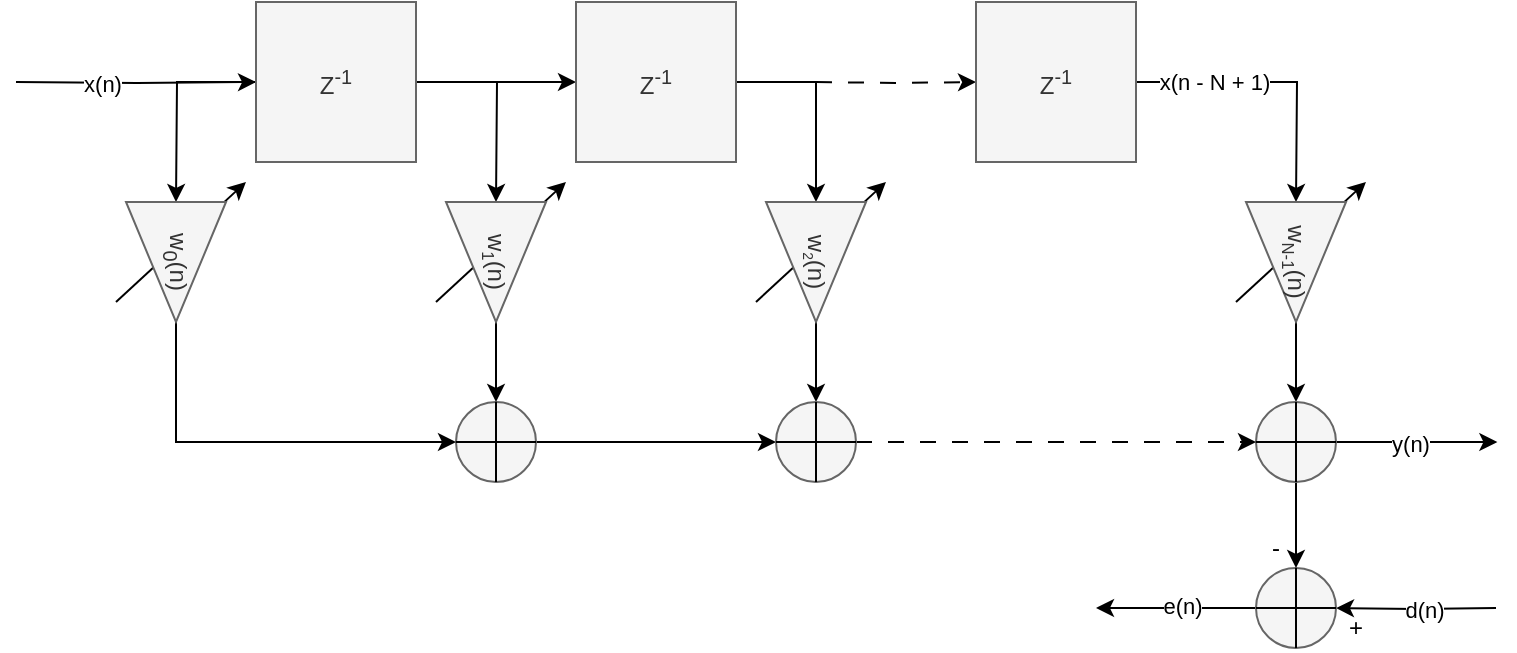 <mxfile version="27.2.0">
  <diagram name="Page-1" id="t7T0tNTZysdr0f6abCmA">
    <mxGraphModel dx="983" dy="536" grid="1" gridSize="10" guides="1" tooltips="1" connect="1" arrows="1" fold="1" page="1" pageScale="1" pageWidth="1169" pageHeight="827" math="0" shadow="0">
      <root>
        <mxCell id="0" />
        <mxCell id="1" parent="0" />
        <mxCell id="yySmz_rd_nI9GgxJzsuN-12" value="" style="endArrow=classic;html=1;rounded=0;" edge="1" parent="1">
          <mxGeometry width="50" height="50" relative="1" as="geometry">
            <mxPoint x="170" y="270" as="sourcePoint" />
            <mxPoint x="235" y="210" as="targetPoint" />
          </mxGeometry>
        </mxCell>
        <mxCell id="yySmz_rd_nI9GgxJzsuN-7" style="edgeStyle=orthogonalEdgeStyle;rounded=0;orthogonalLoop=1;jettySize=auto;html=1;entryX=0;entryY=0.5;entryDx=0;entryDy=0;" edge="1" parent="1" source="yySmz_rd_nI9GgxJzsuN-1" target="yySmz_rd_nI9GgxJzsuN-4">
          <mxGeometry relative="1" as="geometry" />
        </mxCell>
        <mxCell id="yySmz_rd_nI9GgxJzsuN-8" style="edgeStyle=orthogonalEdgeStyle;rounded=0;orthogonalLoop=1;jettySize=auto;html=1;" edge="1" parent="1" target="yySmz_rd_nI9GgxJzsuN-1">
          <mxGeometry relative="1" as="geometry">
            <mxPoint x="120" y="160" as="sourcePoint" />
          </mxGeometry>
        </mxCell>
        <mxCell id="yySmz_rd_nI9GgxJzsuN-49" value="x(n)" style="edgeLabel;html=1;align=center;verticalAlign=middle;resizable=0;points=[];" vertex="1" connectable="0" parent="yySmz_rd_nI9GgxJzsuN-8">
          <mxGeometry x="-0.294" relative="1" as="geometry">
            <mxPoint as="offset" />
          </mxGeometry>
        </mxCell>
        <mxCell id="yySmz_rd_nI9GgxJzsuN-11" style="edgeStyle=orthogonalEdgeStyle;rounded=0;orthogonalLoop=1;jettySize=auto;html=1;" edge="1" parent="1" source="yySmz_rd_nI9GgxJzsuN-1">
          <mxGeometry relative="1" as="geometry">
            <mxPoint x="200" y="220" as="targetPoint" />
          </mxGeometry>
        </mxCell>
        <mxCell id="yySmz_rd_nI9GgxJzsuN-16" style="edgeStyle=orthogonalEdgeStyle;rounded=0;orthogonalLoop=1;jettySize=auto;html=1;" edge="1" parent="1" source="yySmz_rd_nI9GgxJzsuN-1">
          <mxGeometry relative="1" as="geometry">
            <mxPoint x="360" y="220.0" as="targetPoint" />
          </mxGeometry>
        </mxCell>
        <mxCell id="yySmz_rd_nI9GgxJzsuN-1" value="&lt;div&gt;Z&lt;sup&gt;-1&lt;/sup&gt;&lt;/div&gt;" style="whiteSpace=wrap;html=1;aspect=fixed;fillColor=#f5f5f5;fontColor=#333333;strokeColor=#666666;" vertex="1" parent="1">
          <mxGeometry x="240" y="120" width="80" height="80" as="geometry" />
        </mxCell>
        <mxCell id="yySmz_rd_nI9GgxJzsuN-78" style="edgeStyle=orthogonalEdgeStyle;rounded=0;orthogonalLoop=1;jettySize=auto;html=1;" edge="1" parent="1" source="yySmz_rd_nI9GgxJzsuN-4" target="yySmz_rd_nI9GgxJzsuN-76">
          <mxGeometry relative="1" as="geometry" />
        </mxCell>
        <mxCell id="yySmz_rd_nI9GgxJzsuN-4" value="Z&lt;sup&gt;-1&lt;/sup&gt;" style="whiteSpace=wrap;html=1;aspect=fixed;fillColor=#f5f5f5;fontColor=#333333;strokeColor=#666666;" vertex="1" parent="1">
          <mxGeometry x="400" y="120" width="80" height="80" as="geometry" />
        </mxCell>
        <mxCell id="yySmz_rd_nI9GgxJzsuN-83" style="edgeStyle=orthogonalEdgeStyle;rounded=0;orthogonalLoop=1;jettySize=auto;html=1;" edge="1" parent="1" source="yySmz_rd_nI9GgxJzsuN-19">
          <mxGeometry relative="1" as="geometry">
            <mxPoint x="500" y="340.0" as="targetPoint" />
          </mxGeometry>
        </mxCell>
        <mxCell id="yySmz_rd_nI9GgxJzsuN-19" value="" style="ellipse;whiteSpace=wrap;html=1;aspect=fixed;fillColor=#f5f5f5;fontColor=#333333;strokeColor=#666666;" vertex="1" parent="1">
          <mxGeometry x="340" y="320" width="40" height="40" as="geometry" />
        </mxCell>
        <mxCell id="yySmz_rd_nI9GgxJzsuN-22" value="" style="endArrow=none;html=1;rounded=0;entryX=0.5;entryY=0;entryDx=0;entryDy=0;" edge="1" parent="1" target="yySmz_rd_nI9GgxJzsuN-19">
          <mxGeometry width="50" height="50" relative="1" as="geometry">
            <mxPoint x="360" y="360" as="sourcePoint" />
            <mxPoint x="410" y="310" as="targetPoint" />
          </mxGeometry>
        </mxCell>
        <mxCell id="yySmz_rd_nI9GgxJzsuN-23" value="" style="endArrow=none;html=1;rounded=0;entryX=0;entryY=0.5;entryDx=0;entryDy=0;exitX=1;exitY=0.5;exitDx=0;exitDy=0;" edge="1" parent="1" source="yySmz_rd_nI9GgxJzsuN-19" target="yySmz_rd_nI9GgxJzsuN-19">
          <mxGeometry width="50" height="50" relative="1" as="geometry">
            <mxPoint x="390" y="380" as="sourcePoint" />
            <mxPoint x="390" y="340" as="targetPoint" />
          </mxGeometry>
        </mxCell>
        <mxCell id="yySmz_rd_nI9GgxJzsuN-32" style="edgeStyle=orthogonalEdgeStyle;rounded=0;orthogonalLoop=1;jettySize=auto;html=1;entryX=0.5;entryY=0;entryDx=0;entryDy=0;" edge="1" parent="1" source="yySmz_rd_nI9GgxJzsuN-27">
          <mxGeometry relative="1" as="geometry">
            <mxPoint x="760" y="220" as="targetPoint" />
          </mxGeometry>
        </mxCell>
        <mxCell id="yySmz_rd_nI9GgxJzsuN-50" value="x(n - N + 1)" style="edgeLabel;html=1;align=center;verticalAlign=middle;resizable=0;points=[];" vertex="1" connectable="0" parent="yySmz_rd_nI9GgxJzsuN-32">
          <mxGeometry x="-0.723" y="-2" relative="1" as="geometry">
            <mxPoint x="19" y="-2" as="offset" />
          </mxGeometry>
        </mxCell>
        <mxCell id="yySmz_rd_nI9GgxJzsuN-84" style="edgeStyle=orthogonalEdgeStyle;rounded=0;orthogonalLoop=1;jettySize=auto;html=1;dashed=1;dashPattern=8 8;" edge="1" parent="1" target="yySmz_rd_nI9GgxJzsuN-27">
          <mxGeometry relative="1" as="geometry">
            <mxPoint x="520" y="160" as="sourcePoint" />
          </mxGeometry>
        </mxCell>
        <mxCell id="yySmz_rd_nI9GgxJzsuN-27" value="Z&lt;sup&gt;-1&lt;/sup&gt;" style="whiteSpace=wrap;html=1;aspect=fixed;fillColor=#f5f5f5;fontColor=#333333;strokeColor=#666666;" vertex="1" parent="1">
          <mxGeometry x="600" y="120" width="80" height="80" as="geometry" />
        </mxCell>
        <mxCell id="yySmz_rd_nI9GgxJzsuN-42" style="edgeStyle=orthogonalEdgeStyle;rounded=0;orthogonalLoop=1;jettySize=auto;html=1;" edge="1" parent="1" source="yySmz_rd_nI9GgxJzsuN-39">
          <mxGeometry relative="1" as="geometry">
            <mxPoint x="660" y="423.0" as="targetPoint" />
          </mxGeometry>
        </mxCell>
        <mxCell id="yySmz_rd_nI9GgxJzsuN-45" value="e(n)" style="edgeLabel;html=1;align=center;verticalAlign=middle;resizable=0;points=[];" vertex="1" connectable="0" parent="yySmz_rd_nI9GgxJzsuN-42">
          <mxGeometry x="-0.086" y="-1" relative="1" as="geometry">
            <mxPoint as="offset" />
          </mxGeometry>
        </mxCell>
        <mxCell id="yySmz_rd_nI9GgxJzsuN-43" style="edgeStyle=orthogonalEdgeStyle;rounded=0;orthogonalLoop=1;jettySize=auto;html=1;" edge="1" parent="1" target="yySmz_rd_nI9GgxJzsuN-39">
          <mxGeometry relative="1" as="geometry">
            <mxPoint x="860" y="423.0" as="sourcePoint" />
          </mxGeometry>
        </mxCell>
        <mxCell id="yySmz_rd_nI9GgxJzsuN-44" value="d(n)" style="edgeLabel;html=1;align=center;verticalAlign=middle;resizable=0;points=[];" vertex="1" connectable="0" parent="yySmz_rd_nI9GgxJzsuN-43">
          <mxGeometry x="-0.103" relative="1" as="geometry">
            <mxPoint as="offset" />
          </mxGeometry>
        </mxCell>
        <mxCell id="yySmz_rd_nI9GgxJzsuN-39" value="" style="ellipse;whiteSpace=wrap;html=1;aspect=fixed;fillColor=#f5f5f5;fontColor=#333333;strokeColor=#666666;" vertex="1" parent="1">
          <mxGeometry x="740" y="403" width="40" height="40" as="geometry" />
        </mxCell>
        <mxCell id="yySmz_rd_nI9GgxJzsuN-40" value="" style="endArrow=none;html=1;rounded=0;entryX=0.5;entryY=0;entryDx=0;entryDy=0;" edge="1" parent="1" target="yySmz_rd_nI9GgxJzsuN-39">
          <mxGeometry width="50" height="50" relative="1" as="geometry">
            <mxPoint x="760" y="443" as="sourcePoint" />
            <mxPoint x="810" y="393" as="targetPoint" />
          </mxGeometry>
        </mxCell>
        <mxCell id="yySmz_rd_nI9GgxJzsuN-41" value="" style="endArrow=none;html=1;rounded=0;entryX=0;entryY=0.5;entryDx=0;entryDy=0;exitX=1;exitY=0.5;exitDx=0;exitDy=0;" edge="1" parent="1" source="yySmz_rd_nI9GgxJzsuN-39" target="yySmz_rd_nI9GgxJzsuN-39">
          <mxGeometry width="50" height="50" relative="1" as="geometry">
            <mxPoint x="790" y="463" as="sourcePoint" />
            <mxPoint x="790" y="423" as="targetPoint" />
          </mxGeometry>
        </mxCell>
        <mxCell id="yySmz_rd_nI9GgxJzsuN-47" value="+" style="text;html=1;align=center;verticalAlign=middle;whiteSpace=wrap;rounded=0;" vertex="1" parent="1">
          <mxGeometry x="780" y="423" width="20" height="20" as="geometry" />
        </mxCell>
        <mxCell id="yySmz_rd_nI9GgxJzsuN-48" value="-" style="text;html=1;align=center;verticalAlign=middle;whiteSpace=wrap;rounded=0;" vertex="1" parent="1">
          <mxGeometry x="740" y="383" width="20" height="20" as="geometry" />
        </mxCell>
        <mxCell id="yySmz_rd_nI9GgxJzsuN-74" style="edgeStyle=orthogonalEdgeStyle;rounded=0;orthogonalLoop=1;jettySize=auto;html=1;entryX=0;entryY=0.5;entryDx=0;entryDy=0;" edge="1" parent="1" source="yySmz_rd_nI9GgxJzsuN-53" target="yySmz_rd_nI9GgxJzsuN-19">
          <mxGeometry relative="1" as="geometry">
            <Array as="points">
              <mxPoint x="200" y="340" />
            </Array>
          </mxGeometry>
        </mxCell>
        <mxCell id="yySmz_rd_nI9GgxJzsuN-53" value="w&lt;sub&gt;0&lt;/sub&gt;(n)" style="triangle;whiteSpace=wrap;html=1;rotation=90;fillColor=#f5f5f5;fontColor=#333333;strokeColor=#666666;" vertex="1" parent="1">
          <mxGeometry x="170" y="225" width="60" height="50" as="geometry" />
        </mxCell>
        <mxCell id="yySmz_rd_nI9GgxJzsuN-54" value="" style="endArrow=classic;html=1;rounded=0;" edge="1" parent="1">
          <mxGeometry width="50" height="50" relative="1" as="geometry">
            <mxPoint x="330" y="270" as="sourcePoint" />
            <mxPoint x="395" y="210" as="targetPoint" />
          </mxGeometry>
        </mxCell>
        <mxCell id="yySmz_rd_nI9GgxJzsuN-66" style="edgeStyle=orthogonalEdgeStyle;rounded=0;orthogonalLoop=1;jettySize=auto;html=1;" edge="1" parent="1" source="yySmz_rd_nI9GgxJzsuN-55">
          <mxGeometry relative="1" as="geometry">
            <mxPoint x="360" y="320.0" as="targetPoint" />
          </mxGeometry>
        </mxCell>
        <mxCell id="yySmz_rd_nI9GgxJzsuN-55" value="w&lt;span style=&quot;font-size: 10px;&quot;&gt;&lt;sub&gt;1&lt;/sub&gt;&lt;/span&gt;(n)" style="triangle;whiteSpace=wrap;html=1;rotation=90;fillColor=#f5f5f5;fontColor=#333333;strokeColor=#666666;" vertex="1" parent="1">
          <mxGeometry x="330" y="225" width="60" height="50" as="geometry" />
        </mxCell>
        <mxCell id="yySmz_rd_nI9GgxJzsuN-56" value="" style="endArrow=classic;html=1;rounded=0;" edge="1" parent="1">
          <mxGeometry width="50" height="50" relative="1" as="geometry">
            <mxPoint x="730" y="270" as="sourcePoint" />
            <mxPoint x="795" y="210" as="targetPoint" />
          </mxGeometry>
        </mxCell>
        <mxCell id="yySmz_rd_nI9GgxJzsuN-65" style="edgeStyle=orthogonalEdgeStyle;rounded=0;orthogonalLoop=1;jettySize=auto;html=1;" edge="1" parent="1" source="yySmz_rd_nI9GgxJzsuN-57" target="yySmz_rd_nI9GgxJzsuN-62">
          <mxGeometry relative="1" as="geometry" />
        </mxCell>
        <mxCell id="yySmz_rd_nI9GgxJzsuN-57" value="w&lt;span style=&quot;font-size: 10px;&quot;&gt;&lt;sub&gt;N-1&lt;/sub&gt;&lt;/span&gt;(n)" style="triangle;whiteSpace=wrap;html=1;rotation=90;fillColor=#f5f5f5;fontColor=#333333;strokeColor=#666666;" vertex="1" parent="1">
          <mxGeometry x="730" y="225" width="60" height="50" as="geometry" />
        </mxCell>
        <mxCell id="yySmz_rd_nI9GgxJzsuN-70" style="edgeStyle=orthogonalEdgeStyle;rounded=0;orthogonalLoop=1;jettySize=auto;html=1;" edge="1" parent="1" source="yySmz_rd_nI9GgxJzsuN-62">
          <mxGeometry relative="1" as="geometry">
            <mxPoint x="860.69" y="340.0" as="targetPoint" />
          </mxGeometry>
        </mxCell>
        <mxCell id="yySmz_rd_nI9GgxJzsuN-71" value="y(n)" style="edgeLabel;html=1;align=center;verticalAlign=middle;resizable=0;points=[];" vertex="1" connectable="0" parent="yySmz_rd_nI9GgxJzsuN-70">
          <mxGeometry x="-0.105" y="-1" relative="1" as="geometry">
            <mxPoint as="offset" />
          </mxGeometry>
        </mxCell>
        <mxCell id="yySmz_rd_nI9GgxJzsuN-73" style="edgeStyle=orthogonalEdgeStyle;rounded=0;orthogonalLoop=1;jettySize=auto;html=1;entryX=0.5;entryY=0;entryDx=0;entryDy=0;" edge="1" parent="1" source="yySmz_rd_nI9GgxJzsuN-62" target="yySmz_rd_nI9GgxJzsuN-39">
          <mxGeometry relative="1" as="geometry" />
        </mxCell>
        <mxCell id="yySmz_rd_nI9GgxJzsuN-62" value="" style="ellipse;whiteSpace=wrap;html=1;aspect=fixed;fillColor=#f5f5f5;fontColor=#333333;strokeColor=#666666;" vertex="1" parent="1">
          <mxGeometry x="740" y="320" width="40" height="40" as="geometry" />
        </mxCell>
        <mxCell id="yySmz_rd_nI9GgxJzsuN-63" value="" style="endArrow=none;html=1;rounded=0;entryX=0.5;entryY=0;entryDx=0;entryDy=0;" edge="1" parent="1" target="yySmz_rd_nI9GgxJzsuN-62">
          <mxGeometry width="50" height="50" relative="1" as="geometry">
            <mxPoint x="760" y="360" as="sourcePoint" />
            <mxPoint x="810" y="310" as="targetPoint" />
          </mxGeometry>
        </mxCell>
        <mxCell id="yySmz_rd_nI9GgxJzsuN-64" value="" style="endArrow=none;html=1;rounded=0;entryX=0;entryY=0.5;entryDx=0;entryDy=0;exitX=1;exitY=0.5;exitDx=0;exitDy=0;" edge="1" parent="1" source="yySmz_rd_nI9GgxJzsuN-62" target="yySmz_rd_nI9GgxJzsuN-62">
          <mxGeometry width="50" height="50" relative="1" as="geometry">
            <mxPoint x="790" y="380" as="sourcePoint" />
            <mxPoint x="790" y="340" as="targetPoint" />
          </mxGeometry>
        </mxCell>
        <mxCell id="yySmz_rd_nI9GgxJzsuN-75" value="" style="endArrow=classic;html=1;rounded=0;" edge="1" parent="1">
          <mxGeometry width="50" height="50" relative="1" as="geometry">
            <mxPoint x="490" y="270" as="sourcePoint" />
            <mxPoint x="555" y="210" as="targetPoint" />
          </mxGeometry>
        </mxCell>
        <mxCell id="yySmz_rd_nI9GgxJzsuN-82" style="edgeStyle=orthogonalEdgeStyle;rounded=0;orthogonalLoop=1;jettySize=auto;html=1;" edge="1" parent="1" source="yySmz_rd_nI9GgxJzsuN-76">
          <mxGeometry relative="1" as="geometry">
            <mxPoint x="520" y="320.0" as="targetPoint" />
          </mxGeometry>
        </mxCell>
        <mxCell id="yySmz_rd_nI9GgxJzsuN-76" value="w&lt;span style=&quot;font-size: 8.333px;&quot;&gt;&lt;sub&gt;2&lt;/sub&gt;&lt;/span&gt;(n)" style="triangle;whiteSpace=wrap;html=1;rotation=90;fillColor=#f5f5f5;fontColor=#333333;strokeColor=#666666;" vertex="1" parent="1">
          <mxGeometry x="490" y="225" width="60" height="50" as="geometry" />
        </mxCell>
        <mxCell id="yySmz_rd_nI9GgxJzsuN-85" style="edgeStyle=orthogonalEdgeStyle;rounded=0;orthogonalLoop=1;jettySize=auto;html=1;dashed=1;dashPattern=8 8;" edge="1" parent="1" source="yySmz_rd_nI9GgxJzsuN-79">
          <mxGeometry relative="1" as="geometry">
            <mxPoint x="740" y="340.0" as="targetPoint" />
          </mxGeometry>
        </mxCell>
        <mxCell id="yySmz_rd_nI9GgxJzsuN-79" value="" style="ellipse;whiteSpace=wrap;html=1;aspect=fixed;fillColor=#f5f5f5;fontColor=#333333;strokeColor=#666666;" vertex="1" parent="1">
          <mxGeometry x="500" y="320" width="40" height="40" as="geometry" />
        </mxCell>
        <mxCell id="yySmz_rd_nI9GgxJzsuN-80" value="" style="endArrow=none;html=1;rounded=0;entryX=0.5;entryY=0;entryDx=0;entryDy=0;" edge="1" parent="1" target="yySmz_rd_nI9GgxJzsuN-79">
          <mxGeometry width="50" height="50" relative="1" as="geometry">
            <mxPoint x="520" y="360" as="sourcePoint" />
            <mxPoint x="570" y="310" as="targetPoint" />
          </mxGeometry>
        </mxCell>
        <mxCell id="yySmz_rd_nI9GgxJzsuN-81" value="" style="endArrow=none;html=1;rounded=0;entryX=0;entryY=0.5;entryDx=0;entryDy=0;exitX=1;exitY=0.5;exitDx=0;exitDy=0;" edge="1" parent="1" source="yySmz_rd_nI9GgxJzsuN-79" target="yySmz_rd_nI9GgxJzsuN-79">
          <mxGeometry width="50" height="50" relative="1" as="geometry">
            <mxPoint x="550" y="380" as="sourcePoint" />
            <mxPoint x="550" y="340" as="targetPoint" />
          </mxGeometry>
        </mxCell>
      </root>
    </mxGraphModel>
  </diagram>
</mxfile>
